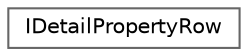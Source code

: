 digraph "Graphical Class Hierarchy"
{
 // INTERACTIVE_SVG=YES
 // LATEX_PDF_SIZE
  bgcolor="transparent";
  edge [fontname=Helvetica,fontsize=10,labelfontname=Helvetica,labelfontsize=10];
  node [fontname=Helvetica,fontsize=10,shape=box,height=0.2,width=0.4];
  rankdir="LR";
  Node0 [id="Node000000",label="IDetailPropertyRow",height=0.2,width=0.4,color="grey40", fillcolor="white", style="filled",URL="$da/d5c/classIDetailPropertyRow.html",tooltip="A single row for a property in a details panel."];
}
